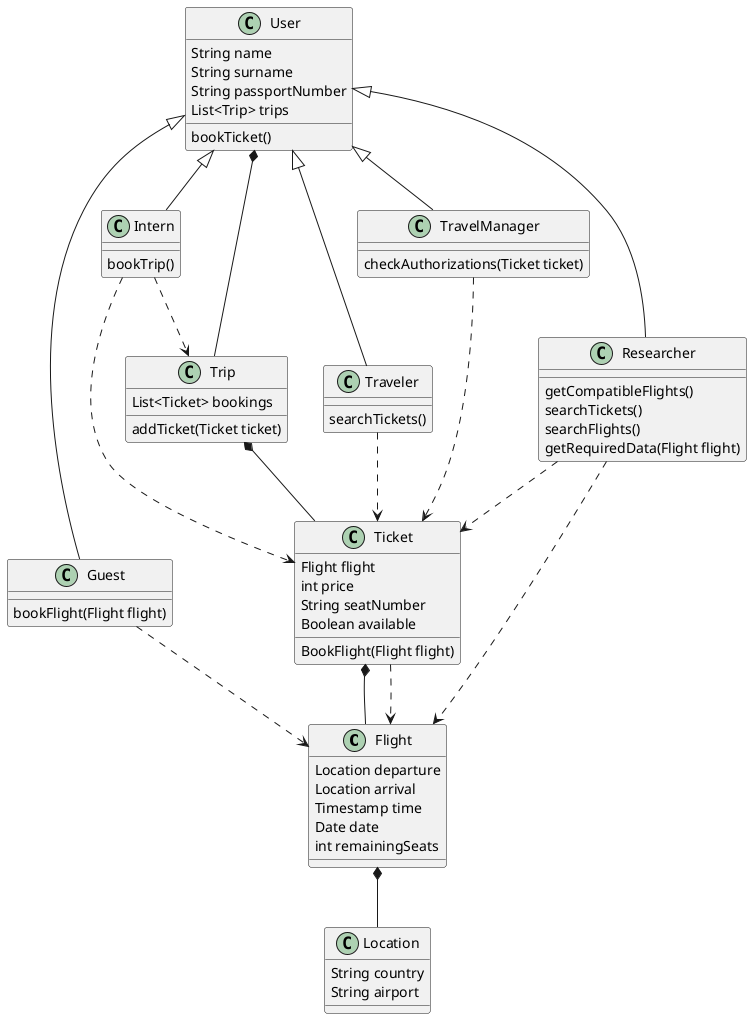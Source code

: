 @startuml

   Flight *-- Location
   User <|-- Guest
   User <|-- Intern
   User <|-- Traveler
   User <|-- TravelManager
   User <|-- Researcher
   User *-- Trip
   Trip *-- Ticket
   Ticket *-- Flight
   Ticket ..> Flight
   Guest ..> Flight
   Researcher ..> Flight
   Researcher ..> Ticket
   Traveler ..> Ticket
   TravelManager ..> Ticket
   Intern ..> Trip
   Intern ..> Ticket

    class Flight {
        Location departure
        Location arrival
        Timestamp time
        Date date
        int remainingSeats
    }

    Class Guest {
        bookFlight(Flight flight)
    }

    Class Intern {
        bookTrip()
    }

    Class Location {
        String country
        String airport
    }

    Class Researcher {
        getCompatibleFlights() 
        searchTickets()
        searchFlights()
        getRequiredData(Flight flight)

    }

    Class Ticket {
        Flight flight
        int price
        String seatNumber
        Boolean available
        BookFlight(Flight flight)
    }

    
    Class Traveler {
        searchTickets()
    }

    Class TravelManager {
        checkAuthorizations(Ticket ticket)
    }

    Class Trip {
        List<Ticket> bookings
        addTicket(Ticket ticket)
    }


    Class User {
        String name
        String surname
        String passportNumber
        List<Trip> trips
        bookTicket()
    }
@enduml